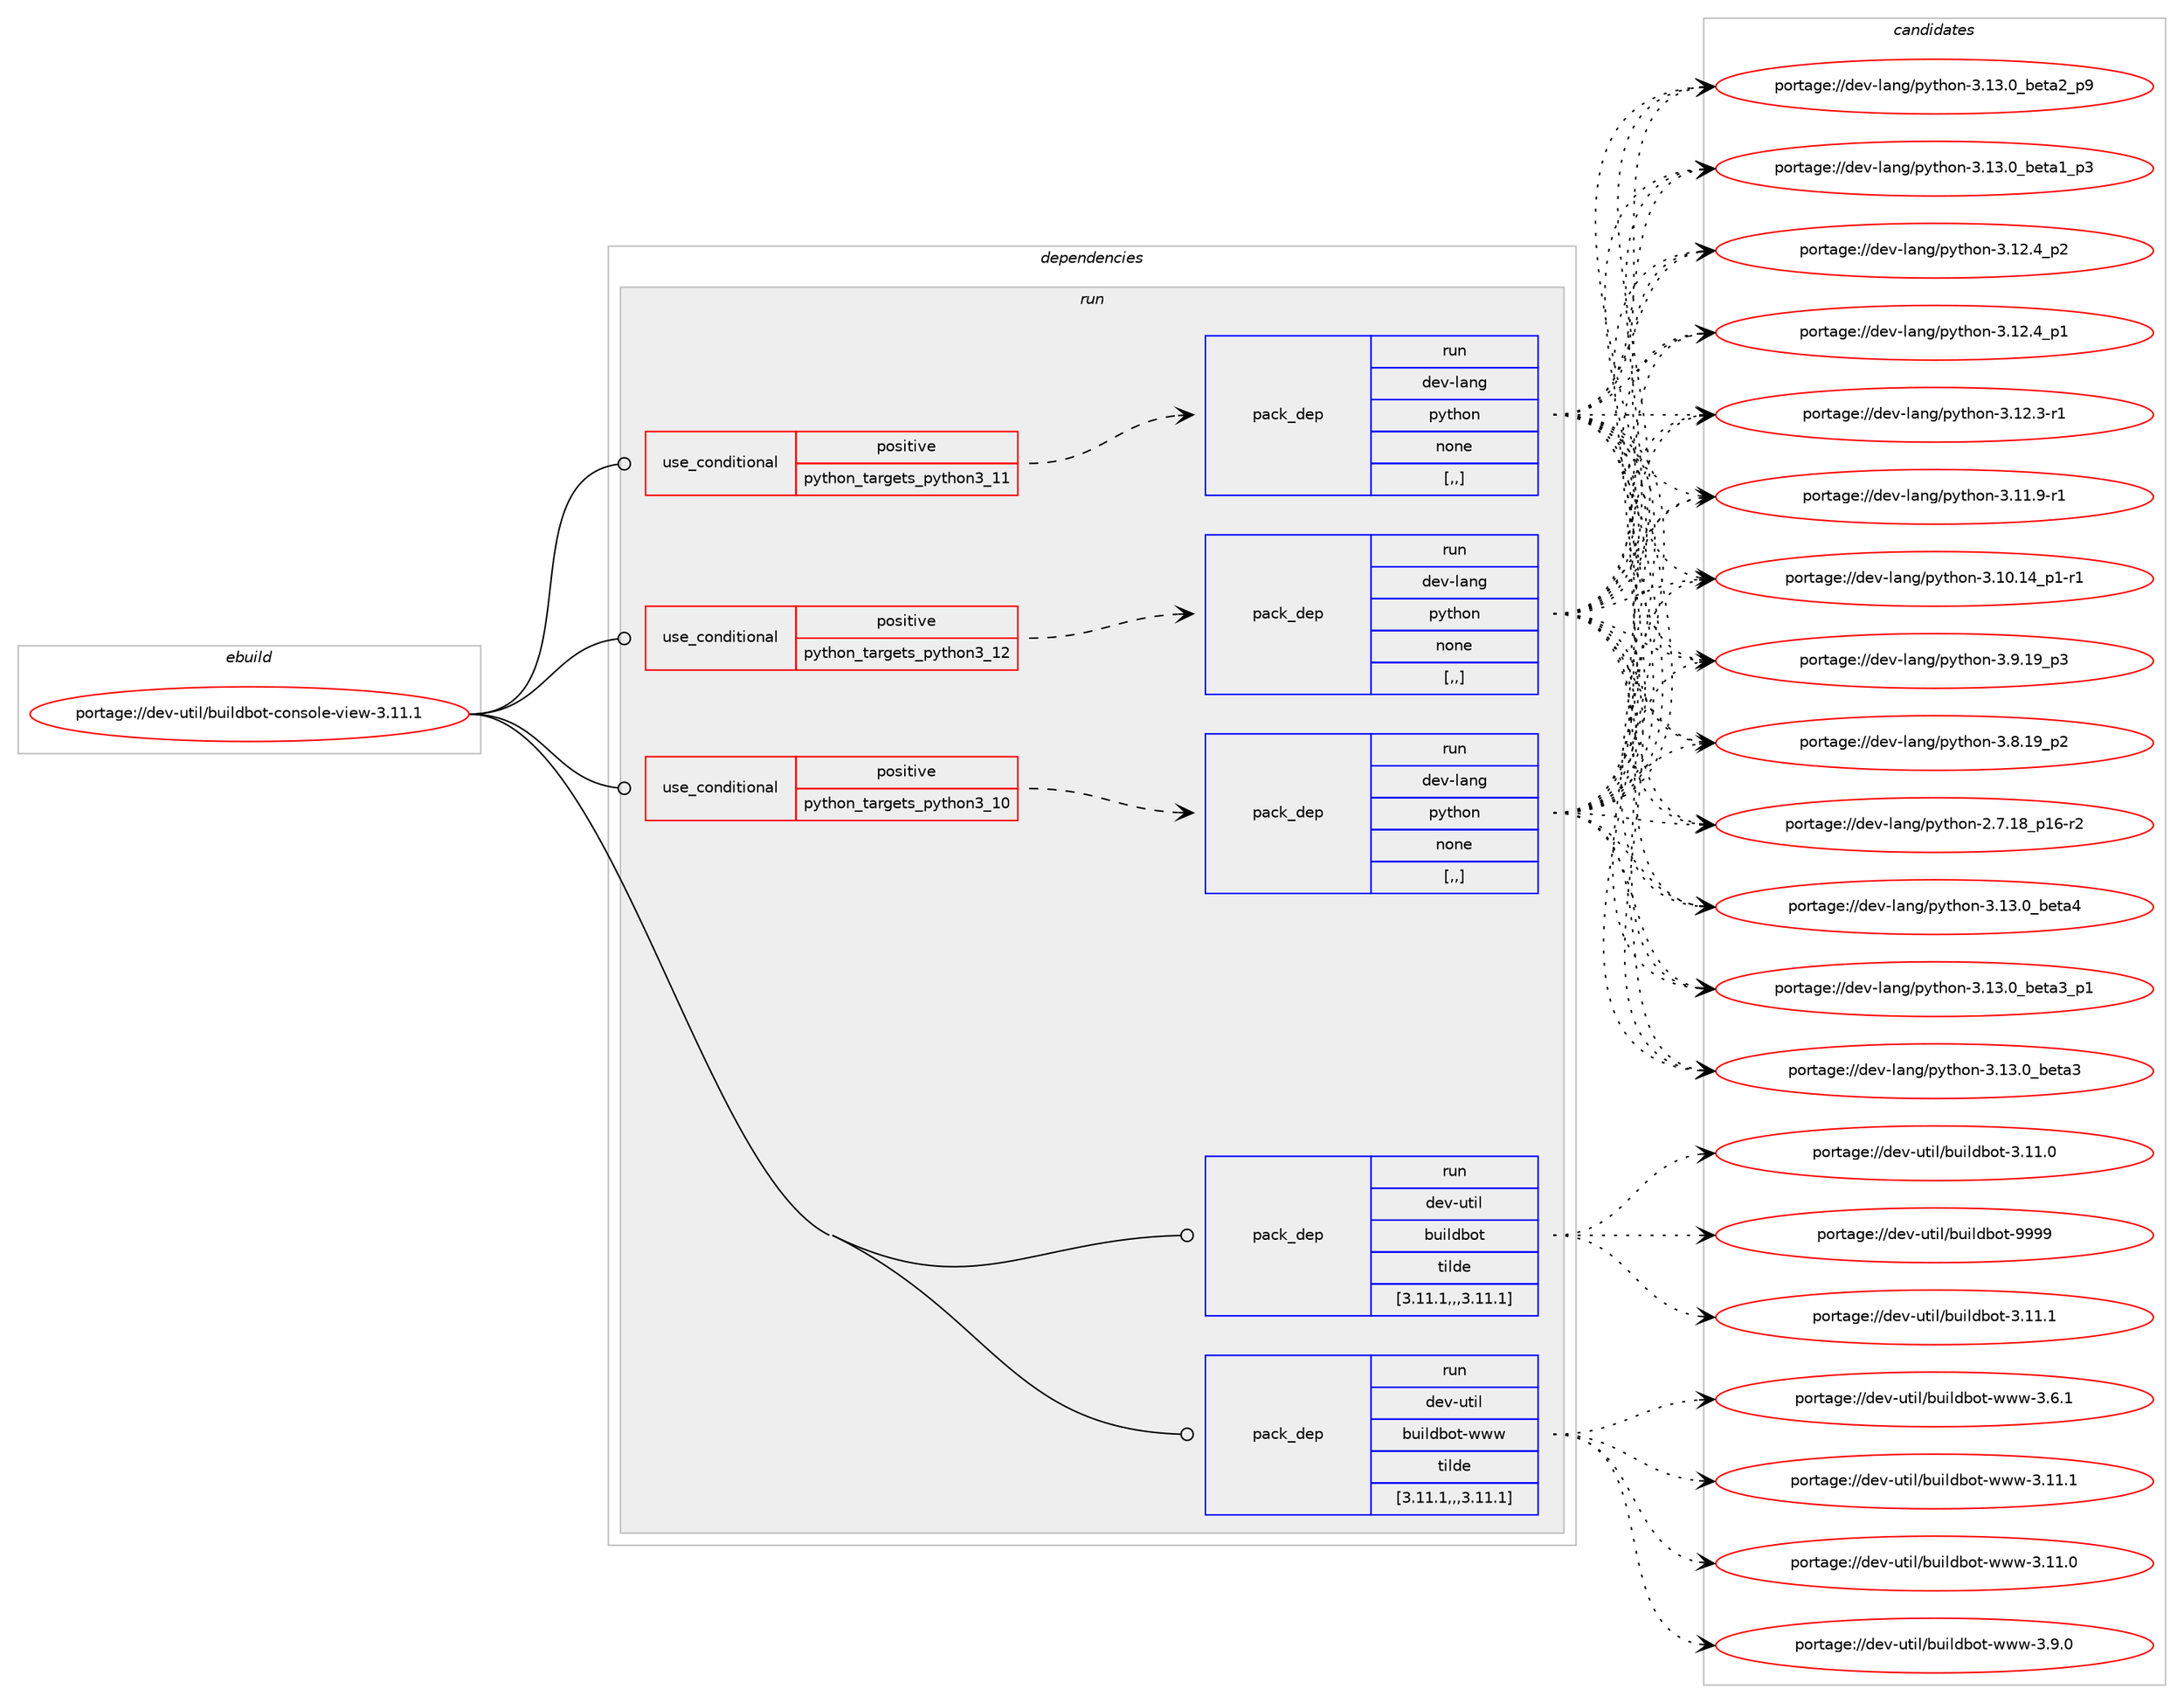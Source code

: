 digraph prolog {

# *************
# Graph options
# *************

newrank=true;
concentrate=true;
compound=true;
graph [rankdir=LR,fontname=Helvetica,fontsize=10,ranksep=1.5];#, ranksep=2.5, nodesep=0.2];
edge  [arrowhead=vee];
node  [fontname=Helvetica,fontsize=10];

# **********
# The ebuild
# **********

subgraph cluster_leftcol {
color=gray;
label=<<i>ebuild</i>>;
id [label="portage://dev-util/buildbot-console-view-3.11.1", color=red, width=4, href="../dev-util/buildbot-console-view-3.11.1.svg"];
}

# ****************
# The dependencies
# ****************

subgraph cluster_midcol {
color=gray;
label=<<i>dependencies</i>>;
subgraph cluster_compile {
fillcolor="#eeeeee";
style=filled;
label=<<i>compile</i>>;
}
subgraph cluster_compileandrun {
fillcolor="#eeeeee";
style=filled;
label=<<i>compile and run</i>>;
}
subgraph cluster_run {
fillcolor="#eeeeee";
style=filled;
label=<<i>run</i>>;
subgraph cond59269 {
dependency210851 [label=<<TABLE BORDER="0" CELLBORDER="1" CELLSPACING="0" CELLPADDING="4"><TR><TD ROWSPAN="3" CELLPADDING="10">use_conditional</TD></TR><TR><TD>positive</TD></TR><TR><TD>python_targets_python3_10</TD></TR></TABLE>>, shape=none, color=red];
subgraph pack150186 {
dependency210852 [label=<<TABLE BORDER="0" CELLBORDER="1" CELLSPACING="0" CELLPADDING="4" WIDTH="220"><TR><TD ROWSPAN="6" CELLPADDING="30">pack_dep</TD></TR><TR><TD WIDTH="110">run</TD></TR><TR><TD>dev-lang</TD></TR><TR><TD>python</TD></TR><TR><TD>none</TD></TR><TR><TD>[,,]</TD></TR></TABLE>>, shape=none, color=blue];
}
dependency210851:e -> dependency210852:w [weight=20,style="dashed",arrowhead="vee"];
}
id:e -> dependency210851:w [weight=20,style="solid",arrowhead="odot"];
subgraph cond59270 {
dependency210853 [label=<<TABLE BORDER="0" CELLBORDER="1" CELLSPACING="0" CELLPADDING="4"><TR><TD ROWSPAN="3" CELLPADDING="10">use_conditional</TD></TR><TR><TD>positive</TD></TR><TR><TD>python_targets_python3_11</TD></TR></TABLE>>, shape=none, color=red];
subgraph pack150187 {
dependency210854 [label=<<TABLE BORDER="0" CELLBORDER="1" CELLSPACING="0" CELLPADDING="4" WIDTH="220"><TR><TD ROWSPAN="6" CELLPADDING="30">pack_dep</TD></TR><TR><TD WIDTH="110">run</TD></TR><TR><TD>dev-lang</TD></TR><TR><TD>python</TD></TR><TR><TD>none</TD></TR><TR><TD>[,,]</TD></TR></TABLE>>, shape=none, color=blue];
}
dependency210853:e -> dependency210854:w [weight=20,style="dashed",arrowhead="vee"];
}
id:e -> dependency210853:w [weight=20,style="solid",arrowhead="odot"];
subgraph cond59271 {
dependency210855 [label=<<TABLE BORDER="0" CELLBORDER="1" CELLSPACING="0" CELLPADDING="4"><TR><TD ROWSPAN="3" CELLPADDING="10">use_conditional</TD></TR><TR><TD>positive</TD></TR><TR><TD>python_targets_python3_12</TD></TR></TABLE>>, shape=none, color=red];
subgraph pack150188 {
dependency210856 [label=<<TABLE BORDER="0" CELLBORDER="1" CELLSPACING="0" CELLPADDING="4" WIDTH="220"><TR><TD ROWSPAN="6" CELLPADDING="30">pack_dep</TD></TR><TR><TD WIDTH="110">run</TD></TR><TR><TD>dev-lang</TD></TR><TR><TD>python</TD></TR><TR><TD>none</TD></TR><TR><TD>[,,]</TD></TR></TABLE>>, shape=none, color=blue];
}
dependency210855:e -> dependency210856:w [weight=20,style="dashed",arrowhead="vee"];
}
id:e -> dependency210855:w [weight=20,style="solid",arrowhead="odot"];
subgraph pack150189 {
dependency210857 [label=<<TABLE BORDER="0" CELLBORDER="1" CELLSPACING="0" CELLPADDING="4" WIDTH="220"><TR><TD ROWSPAN="6" CELLPADDING="30">pack_dep</TD></TR><TR><TD WIDTH="110">run</TD></TR><TR><TD>dev-util</TD></TR><TR><TD>buildbot</TD></TR><TR><TD>tilde</TD></TR><TR><TD>[3.11.1,,,3.11.1]</TD></TR></TABLE>>, shape=none, color=blue];
}
id:e -> dependency210857:w [weight=20,style="solid",arrowhead="odot"];
subgraph pack150190 {
dependency210858 [label=<<TABLE BORDER="0" CELLBORDER="1" CELLSPACING="0" CELLPADDING="4" WIDTH="220"><TR><TD ROWSPAN="6" CELLPADDING="30">pack_dep</TD></TR><TR><TD WIDTH="110">run</TD></TR><TR><TD>dev-util</TD></TR><TR><TD>buildbot-www</TD></TR><TR><TD>tilde</TD></TR><TR><TD>[3.11.1,,,3.11.1]</TD></TR></TABLE>>, shape=none, color=blue];
}
id:e -> dependency210858:w [weight=20,style="solid",arrowhead="odot"];
}
}

# **************
# The candidates
# **************

subgraph cluster_choices {
rank=same;
color=gray;
label=<<i>candidates</i>>;

subgraph choice150186 {
color=black;
nodesep=1;
choice1001011184510897110103471121211161041111104551464951464895981011169752 [label="portage://dev-lang/python-3.13.0_beta4", color=red, width=4,href="../dev-lang/python-3.13.0_beta4.svg"];
choice10010111845108971101034711212111610411111045514649514648959810111697519511249 [label="portage://dev-lang/python-3.13.0_beta3_p1", color=red, width=4,href="../dev-lang/python-3.13.0_beta3_p1.svg"];
choice1001011184510897110103471121211161041111104551464951464895981011169751 [label="portage://dev-lang/python-3.13.0_beta3", color=red, width=4,href="../dev-lang/python-3.13.0_beta3.svg"];
choice10010111845108971101034711212111610411111045514649514648959810111697509511257 [label="portage://dev-lang/python-3.13.0_beta2_p9", color=red, width=4,href="../dev-lang/python-3.13.0_beta2_p9.svg"];
choice10010111845108971101034711212111610411111045514649514648959810111697499511251 [label="portage://dev-lang/python-3.13.0_beta1_p3", color=red, width=4,href="../dev-lang/python-3.13.0_beta1_p3.svg"];
choice100101118451089711010347112121116104111110455146495046529511250 [label="portage://dev-lang/python-3.12.4_p2", color=red, width=4,href="../dev-lang/python-3.12.4_p2.svg"];
choice100101118451089711010347112121116104111110455146495046529511249 [label="portage://dev-lang/python-3.12.4_p1", color=red, width=4,href="../dev-lang/python-3.12.4_p1.svg"];
choice100101118451089711010347112121116104111110455146495046514511449 [label="portage://dev-lang/python-3.12.3-r1", color=red, width=4,href="../dev-lang/python-3.12.3-r1.svg"];
choice100101118451089711010347112121116104111110455146494946574511449 [label="portage://dev-lang/python-3.11.9-r1", color=red, width=4,href="../dev-lang/python-3.11.9-r1.svg"];
choice100101118451089711010347112121116104111110455146494846495295112494511449 [label="portage://dev-lang/python-3.10.14_p1-r1", color=red, width=4,href="../dev-lang/python-3.10.14_p1-r1.svg"];
choice100101118451089711010347112121116104111110455146574649579511251 [label="portage://dev-lang/python-3.9.19_p3", color=red, width=4,href="../dev-lang/python-3.9.19_p3.svg"];
choice100101118451089711010347112121116104111110455146564649579511250 [label="portage://dev-lang/python-3.8.19_p2", color=red, width=4,href="../dev-lang/python-3.8.19_p2.svg"];
choice100101118451089711010347112121116104111110455046554649569511249544511450 [label="portage://dev-lang/python-2.7.18_p16-r2", color=red, width=4,href="../dev-lang/python-2.7.18_p16-r2.svg"];
dependency210852:e -> choice1001011184510897110103471121211161041111104551464951464895981011169752:w [style=dotted,weight="100"];
dependency210852:e -> choice10010111845108971101034711212111610411111045514649514648959810111697519511249:w [style=dotted,weight="100"];
dependency210852:e -> choice1001011184510897110103471121211161041111104551464951464895981011169751:w [style=dotted,weight="100"];
dependency210852:e -> choice10010111845108971101034711212111610411111045514649514648959810111697509511257:w [style=dotted,weight="100"];
dependency210852:e -> choice10010111845108971101034711212111610411111045514649514648959810111697499511251:w [style=dotted,weight="100"];
dependency210852:e -> choice100101118451089711010347112121116104111110455146495046529511250:w [style=dotted,weight="100"];
dependency210852:e -> choice100101118451089711010347112121116104111110455146495046529511249:w [style=dotted,weight="100"];
dependency210852:e -> choice100101118451089711010347112121116104111110455146495046514511449:w [style=dotted,weight="100"];
dependency210852:e -> choice100101118451089711010347112121116104111110455146494946574511449:w [style=dotted,weight="100"];
dependency210852:e -> choice100101118451089711010347112121116104111110455146494846495295112494511449:w [style=dotted,weight="100"];
dependency210852:e -> choice100101118451089711010347112121116104111110455146574649579511251:w [style=dotted,weight="100"];
dependency210852:e -> choice100101118451089711010347112121116104111110455146564649579511250:w [style=dotted,weight="100"];
dependency210852:e -> choice100101118451089711010347112121116104111110455046554649569511249544511450:w [style=dotted,weight="100"];
}
subgraph choice150187 {
color=black;
nodesep=1;
choice1001011184510897110103471121211161041111104551464951464895981011169752 [label="portage://dev-lang/python-3.13.0_beta4", color=red, width=4,href="../dev-lang/python-3.13.0_beta4.svg"];
choice10010111845108971101034711212111610411111045514649514648959810111697519511249 [label="portage://dev-lang/python-3.13.0_beta3_p1", color=red, width=4,href="../dev-lang/python-3.13.0_beta3_p1.svg"];
choice1001011184510897110103471121211161041111104551464951464895981011169751 [label="portage://dev-lang/python-3.13.0_beta3", color=red, width=4,href="../dev-lang/python-3.13.0_beta3.svg"];
choice10010111845108971101034711212111610411111045514649514648959810111697509511257 [label="portage://dev-lang/python-3.13.0_beta2_p9", color=red, width=4,href="../dev-lang/python-3.13.0_beta2_p9.svg"];
choice10010111845108971101034711212111610411111045514649514648959810111697499511251 [label="portage://dev-lang/python-3.13.0_beta1_p3", color=red, width=4,href="../dev-lang/python-3.13.0_beta1_p3.svg"];
choice100101118451089711010347112121116104111110455146495046529511250 [label="portage://dev-lang/python-3.12.4_p2", color=red, width=4,href="../dev-lang/python-3.12.4_p2.svg"];
choice100101118451089711010347112121116104111110455146495046529511249 [label="portage://dev-lang/python-3.12.4_p1", color=red, width=4,href="../dev-lang/python-3.12.4_p1.svg"];
choice100101118451089711010347112121116104111110455146495046514511449 [label="portage://dev-lang/python-3.12.3-r1", color=red, width=4,href="../dev-lang/python-3.12.3-r1.svg"];
choice100101118451089711010347112121116104111110455146494946574511449 [label="portage://dev-lang/python-3.11.9-r1", color=red, width=4,href="../dev-lang/python-3.11.9-r1.svg"];
choice100101118451089711010347112121116104111110455146494846495295112494511449 [label="portage://dev-lang/python-3.10.14_p1-r1", color=red, width=4,href="../dev-lang/python-3.10.14_p1-r1.svg"];
choice100101118451089711010347112121116104111110455146574649579511251 [label="portage://dev-lang/python-3.9.19_p3", color=red, width=4,href="../dev-lang/python-3.9.19_p3.svg"];
choice100101118451089711010347112121116104111110455146564649579511250 [label="portage://dev-lang/python-3.8.19_p2", color=red, width=4,href="../dev-lang/python-3.8.19_p2.svg"];
choice100101118451089711010347112121116104111110455046554649569511249544511450 [label="portage://dev-lang/python-2.7.18_p16-r2", color=red, width=4,href="../dev-lang/python-2.7.18_p16-r2.svg"];
dependency210854:e -> choice1001011184510897110103471121211161041111104551464951464895981011169752:w [style=dotted,weight="100"];
dependency210854:e -> choice10010111845108971101034711212111610411111045514649514648959810111697519511249:w [style=dotted,weight="100"];
dependency210854:e -> choice1001011184510897110103471121211161041111104551464951464895981011169751:w [style=dotted,weight="100"];
dependency210854:e -> choice10010111845108971101034711212111610411111045514649514648959810111697509511257:w [style=dotted,weight="100"];
dependency210854:e -> choice10010111845108971101034711212111610411111045514649514648959810111697499511251:w [style=dotted,weight="100"];
dependency210854:e -> choice100101118451089711010347112121116104111110455146495046529511250:w [style=dotted,weight="100"];
dependency210854:e -> choice100101118451089711010347112121116104111110455146495046529511249:w [style=dotted,weight="100"];
dependency210854:e -> choice100101118451089711010347112121116104111110455146495046514511449:w [style=dotted,weight="100"];
dependency210854:e -> choice100101118451089711010347112121116104111110455146494946574511449:w [style=dotted,weight="100"];
dependency210854:e -> choice100101118451089711010347112121116104111110455146494846495295112494511449:w [style=dotted,weight="100"];
dependency210854:e -> choice100101118451089711010347112121116104111110455146574649579511251:w [style=dotted,weight="100"];
dependency210854:e -> choice100101118451089711010347112121116104111110455146564649579511250:w [style=dotted,weight="100"];
dependency210854:e -> choice100101118451089711010347112121116104111110455046554649569511249544511450:w [style=dotted,weight="100"];
}
subgraph choice150188 {
color=black;
nodesep=1;
choice1001011184510897110103471121211161041111104551464951464895981011169752 [label="portage://dev-lang/python-3.13.0_beta4", color=red, width=4,href="../dev-lang/python-3.13.0_beta4.svg"];
choice10010111845108971101034711212111610411111045514649514648959810111697519511249 [label="portage://dev-lang/python-3.13.0_beta3_p1", color=red, width=4,href="../dev-lang/python-3.13.0_beta3_p1.svg"];
choice1001011184510897110103471121211161041111104551464951464895981011169751 [label="portage://dev-lang/python-3.13.0_beta3", color=red, width=4,href="../dev-lang/python-3.13.0_beta3.svg"];
choice10010111845108971101034711212111610411111045514649514648959810111697509511257 [label="portage://dev-lang/python-3.13.0_beta2_p9", color=red, width=4,href="../dev-lang/python-3.13.0_beta2_p9.svg"];
choice10010111845108971101034711212111610411111045514649514648959810111697499511251 [label="portage://dev-lang/python-3.13.0_beta1_p3", color=red, width=4,href="../dev-lang/python-3.13.0_beta1_p3.svg"];
choice100101118451089711010347112121116104111110455146495046529511250 [label="portage://dev-lang/python-3.12.4_p2", color=red, width=4,href="../dev-lang/python-3.12.4_p2.svg"];
choice100101118451089711010347112121116104111110455146495046529511249 [label="portage://dev-lang/python-3.12.4_p1", color=red, width=4,href="../dev-lang/python-3.12.4_p1.svg"];
choice100101118451089711010347112121116104111110455146495046514511449 [label="portage://dev-lang/python-3.12.3-r1", color=red, width=4,href="../dev-lang/python-3.12.3-r1.svg"];
choice100101118451089711010347112121116104111110455146494946574511449 [label="portage://dev-lang/python-3.11.9-r1", color=red, width=4,href="../dev-lang/python-3.11.9-r1.svg"];
choice100101118451089711010347112121116104111110455146494846495295112494511449 [label="portage://dev-lang/python-3.10.14_p1-r1", color=red, width=4,href="../dev-lang/python-3.10.14_p1-r1.svg"];
choice100101118451089711010347112121116104111110455146574649579511251 [label="portage://dev-lang/python-3.9.19_p3", color=red, width=4,href="../dev-lang/python-3.9.19_p3.svg"];
choice100101118451089711010347112121116104111110455146564649579511250 [label="portage://dev-lang/python-3.8.19_p2", color=red, width=4,href="../dev-lang/python-3.8.19_p2.svg"];
choice100101118451089711010347112121116104111110455046554649569511249544511450 [label="portage://dev-lang/python-2.7.18_p16-r2", color=red, width=4,href="../dev-lang/python-2.7.18_p16-r2.svg"];
dependency210856:e -> choice1001011184510897110103471121211161041111104551464951464895981011169752:w [style=dotted,weight="100"];
dependency210856:e -> choice10010111845108971101034711212111610411111045514649514648959810111697519511249:w [style=dotted,weight="100"];
dependency210856:e -> choice1001011184510897110103471121211161041111104551464951464895981011169751:w [style=dotted,weight="100"];
dependency210856:e -> choice10010111845108971101034711212111610411111045514649514648959810111697509511257:w [style=dotted,weight="100"];
dependency210856:e -> choice10010111845108971101034711212111610411111045514649514648959810111697499511251:w [style=dotted,weight="100"];
dependency210856:e -> choice100101118451089711010347112121116104111110455146495046529511250:w [style=dotted,weight="100"];
dependency210856:e -> choice100101118451089711010347112121116104111110455146495046529511249:w [style=dotted,weight="100"];
dependency210856:e -> choice100101118451089711010347112121116104111110455146495046514511449:w [style=dotted,weight="100"];
dependency210856:e -> choice100101118451089711010347112121116104111110455146494946574511449:w [style=dotted,weight="100"];
dependency210856:e -> choice100101118451089711010347112121116104111110455146494846495295112494511449:w [style=dotted,weight="100"];
dependency210856:e -> choice100101118451089711010347112121116104111110455146574649579511251:w [style=dotted,weight="100"];
dependency210856:e -> choice100101118451089711010347112121116104111110455146564649579511250:w [style=dotted,weight="100"];
dependency210856:e -> choice100101118451089711010347112121116104111110455046554649569511249544511450:w [style=dotted,weight="100"];
}
subgraph choice150189 {
color=black;
nodesep=1;
choice100101118451171161051084798117105108100981111164557575757 [label="portage://dev-util/buildbot-9999", color=red, width=4,href="../dev-util/buildbot-9999.svg"];
choice1001011184511711610510847981171051081009811111645514649494649 [label="portage://dev-util/buildbot-3.11.1", color=red, width=4,href="../dev-util/buildbot-3.11.1.svg"];
choice1001011184511711610510847981171051081009811111645514649494648 [label="portage://dev-util/buildbot-3.11.0", color=red, width=4,href="../dev-util/buildbot-3.11.0.svg"];
dependency210857:e -> choice100101118451171161051084798117105108100981111164557575757:w [style=dotted,weight="100"];
dependency210857:e -> choice1001011184511711610510847981171051081009811111645514649494649:w [style=dotted,weight="100"];
dependency210857:e -> choice1001011184511711610510847981171051081009811111645514649494648:w [style=dotted,weight="100"];
}
subgraph choice150190 {
color=black;
nodesep=1;
choice100101118451171161051084798117105108100981111164511911911945514649494649 [label="portage://dev-util/buildbot-www-3.11.1", color=red, width=4,href="../dev-util/buildbot-www-3.11.1.svg"];
choice100101118451171161051084798117105108100981111164511911911945514649494648 [label="portage://dev-util/buildbot-www-3.11.0", color=red, width=4,href="../dev-util/buildbot-www-3.11.0.svg"];
choice1001011184511711610510847981171051081009811111645119119119455146574648 [label="portage://dev-util/buildbot-www-3.9.0", color=red, width=4,href="../dev-util/buildbot-www-3.9.0.svg"];
choice1001011184511711610510847981171051081009811111645119119119455146544649 [label="portage://dev-util/buildbot-www-3.6.1", color=red, width=4,href="../dev-util/buildbot-www-3.6.1.svg"];
dependency210858:e -> choice100101118451171161051084798117105108100981111164511911911945514649494649:w [style=dotted,weight="100"];
dependency210858:e -> choice100101118451171161051084798117105108100981111164511911911945514649494648:w [style=dotted,weight="100"];
dependency210858:e -> choice1001011184511711610510847981171051081009811111645119119119455146574648:w [style=dotted,weight="100"];
dependency210858:e -> choice1001011184511711610510847981171051081009811111645119119119455146544649:w [style=dotted,weight="100"];
}
}

}
